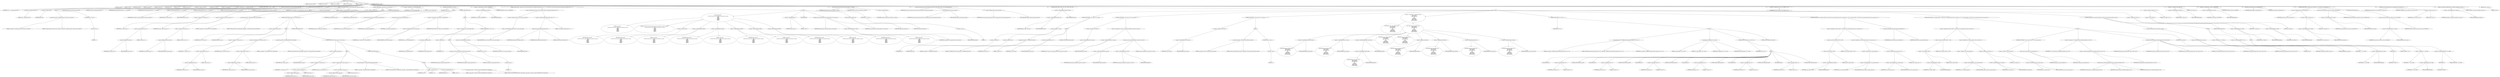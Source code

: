digraph hostapd_notif_assoc {  
"1000112" [label = "(METHOD,hostapd_notif_assoc)" ]
"1000113" [label = "(PARAM,hostapd_data *hapd)" ]
"1000114" [label = "(PARAM,const u8 *addr)" ]
"1000115" [label = "(PARAM,const u8 *req_ies)" ]
"1000116" [label = "(PARAM,size_t req_ies_len)" ]
"1000117" [label = "(PARAM,int reassoc)" ]
"1000118" [label = "(BLOCK,,)" ]
"1000119" [label = "(LOCAL,v6: size_t)" ]
"1000120" [label = "(LOCAL,v7: u32)" ]
"1000121" [label = "(LOCAL,reason: u16)" ]
"1000122" [label = "(LOCAL,sta: sta_info *)" ]
"1000123" [label = "(LOCAL,ie: const u8 *)" ]
"1000124" [label = "(LOCAL,ielen: int)" ]
"1000125" [label = "(LOCAL,res: int)" ]
"1000126" [label = "(LOCAL,new_assoc: int)" ]
"1000127" [label = "(LOCAL,elems: ieee802_11_elems)" ]
"1000128" [label = "(LOCAL,buf: u8 [ 1064 ])" ]
"1000129" [label = "(LOCAL,v16: unsigned int)" ]
"1000130" [label = "(<operator>.assignment,v16 = __readgsdword(0x14u))" ]
"1000131" [label = "(IDENTIFIER,v16,v16 = __readgsdword(0x14u))" ]
"1000132" [label = "(__readgsdword,__readgsdword(0x14u))" ]
"1000133" [label = "(LITERAL,0x14u,__readgsdword(0x14u))" ]
"1000134" [label = "(CONTROL_STRUCTURE,if ( !addr ),if ( !addr ))" ]
"1000135" [label = "(<operator>.logicalNot,!addr)" ]
"1000136" [label = "(IDENTIFIER,addr,!addr)" ]
"1000137" [label = "(BLOCK,,)" ]
"1000138" [label = "(wpa_printf,wpa_printf(2, \"hostapd_notif_assoc: Skip event with no address\"))" ]
"1000139" [label = "(LITERAL,2,wpa_printf(2, \"hostapd_notif_assoc: Skip event with no address\"))" ]
"1000140" [label = "(LITERAL,\"hostapd_notif_assoc: Skip event with no address\",wpa_printf(2, \"hostapd_notif_assoc: Skip event with no address\"))" ]
"1000141" [label = "(RETURN,return -1;,return -1;)" ]
"1000142" [label = "(<operator>.minus,-1)" ]
"1000143" [label = "(LITERAL,1,-1)" ]
"1000144" [label = "(random_add_randomness,random_add_randomness(addr, 6u))" ]
"1000145" [label = "(IDENTIFIER,addr,random_add_randomness(addr, 6u))" ]
"1000146" [label = "(LITERAL,6u,random_add_randomness(addr, 6u))" ]
"1000147" [label = "(hostapd_logger,hostapd_logger(hapd, addr, 1u, 2, \"associated\"))" ]
"1000148" [label = "(IDENTIFIER,hapd,hostapd_logger(hapd, addr, 1u, 2, \"associated\"))" ]
"1000149" [label = "(IDENTIFIER,addr,hostapd_logger(hapd, addr, 1u, 2, \"associated\"))" ]
"1000150" [label = "(LITERAL,1u,hostapd_logger(hapd, addr, 1u, 2, \"associated\"))" ]
"1000151" [label = "(LITERAL,2,hostapd_logger(hapd, addr, 1u, 2, \"associated\"))" ]
"1000152" [label = "(LITERAL,\"associated\",hostapd_logger(hapd, addr, 1u, 2, \"associated\"))" ]
"1000153" [label = "(ieee802_11_parse_elems,ieee802_11_parse_elems(req_ies, req_ies_len, &elems, 0))" ]
"1000154" [label = "(IDENTIFIER,req_ies,ieee802_11_parse_elems(req_ies, req_ies_len, &elems, 0))" ]
"1000155" [label = "(IDENTIFIER,req_ies_len,ieee802_11_parse_elems(req_ies, req_ies_len, &elems, 0))" ]
"1000156" [label = "(<operator>.addressOf,&elems)" ]
"1000157" [label = "(IDENTIFIER,elems,ieee802_11_parse_elems(req_ies, req_ies_len, &elems, 0))" ]
"1000158" [label = "(LITERAL,0,ieee802_11_parse_elems(req_ies, req_ies_len, &elems, 0))" ]
"1000159" [label = "(CONTROL_STRUCTURE,if ( elems.wps_ie ),if ( elems.wps_ie ))" ]
"1000160" [label = "(<operator>.fieldAccess,elems.wps_ie)" ]
"1000161" [label = "(IDENTIFIER,elems,if ( elems.wps_ie ))" ]
"1000162" [label = "(FIELD_IDENTIFIER,wps_ie,wps_ie)" ]
"1000163" [label = "(BLOCK,,)" ]
"1000164" [label = "(<operator>.assignment,ie = elems.wps_ie - 2)" ]
"1000165" [label = "(IDENTIFIER,ie,ie = elems.wps_ie - 2)" ]
"1000166" [label = "(<operator>.subtraction,elems.wps_ie - 2)" ]
"1000167" [label = "(<operator>.fieldAccess,elems.wps_ie)" ]
"1000168" [label = "(IDENTIFIER,elems,elems.wps_ie - 2)" ]
"1000169" [label = "(FIELD_IDENTIFIER,wps_ie,wps_ie)" ]
"1000170" [label = "(LITERAL,2,elems.wps_ie - 2)" ]
"1000171" [label = "(<operator>.assignment,ielen = elems.wps_ie_len + 2)" ]
"1000172" [label = "(IDENTIFIER,ielen,ielen = elems.wps_ie_len + 2)" ]
"1000173" [label = "(<operator>.addition,elems.wps_ie_len + 2)" ]
"1000174" [label = "(<operator>.fieldAccess,elems.wps_ie_len)" ]
"1000175" [label = "(IDENTIFIER,elems,elems.wps_ie_len + 2)" ]
"1000176" [label = "(FIELD_IDENTIFIER,wps_ie_len,wps_ie_len)" ]
"1000177" [label = "(LITERAL,2,elems.wps_ie_len + 2)" ]
"1000178" [label = "(wpa_printf,wpa_printf(2, \"STA included WPS IE in (Re)AssocReq\"))" ]
"1000179" [label = "(LITERAL,2,wpa_printf(2, \"STA included WPS IE in (Re)AssocReq\"))" ]
"1000180" [label = "(LITERAL,\"STA included WPS IE in (Re)AssocReq\",wpa_printf(2, \"STA included WPS IE in (Re)AssocReq\"))" ]
"1000181" [label = "(CONTROL_STRUCTURE,else,else)" ]
"1000182" [label = "(CONTROL_STRUCTURE,if ( elems.rsn_ie ),if ( elems.rsn_ie ))" ]
"1000183" [label = "(<operator>.fieldAccess,elems.rsn_ie)" ]
"1000184" [label = "(IDENTIFIER,elems,if ( elems.rsn_ie ))" ]
"1000185" [label = "(FIELD_IDENTIFIER,rsn_ie,rsn_ie)" ]
"1000186" [label = "(BLOCK,,)" ]
"1000187" [label = "(<operator>.assignment,ie = elems.rsn_ie - 2)" ]
"1000188" [label = "(IDENTIFIER,ie,ie = elems.rsn_ie - 2)" ]
"1000189" [label = "(<operator>.subtraction,elems.rsn_ie - 2)" ]
"1000190" [label = "(<operator>.fieldAccess,elems.rsn_ie)" ]
"1000191" [label = "(IDENTIFIER,elems,elems.rsn_ie - 2)" ]
"1000192" [label = "(FIELD_IDENTIFIER,rsn_ie,rsn_ie)" ]
"1000193" [label = "(LITERAL,2,elems.rsn_ie - 2)" ]
"1000194" [label = "(<operator>.assignment,ielen = elems.rsn_ie_len + 2)" ]
"1000195" [label = "(IDENTIFIER,ielen,ielen = elems.rsn_ie_len + 2)" ]
"1000196" [label = "(<operator>.addition,elems.rsn_ie_len + 2)" ]
"1000197" [label = "(<operator>.fieldAccess,elems.rsn_ie_len)" ]
"1000198" [label = "(IDENTIFIER,elems,elems.rsn_ie_len + 2)" ]
"1000199" [label = "(FIELD_IDENTIFIER,rsn_ie_len,rsn_ie_len)" ]
"1000200" [label = "(LITERAL,2,elems.rsn_ie_len + 2)" ]
"1000201" [label = "(wpa_printf,wpa_printf(2, \"STA included RSN IE in (Re)AssocReq\"))" ]
"1000202" [label = "(LITERAL,2,wpa_printf(2, \"STA included RSN IE in (Re)AssocReq\"))" ]
"1000203" [label = "(LITERAL,\"STA included RSN IE in (Re)AssocReq\",wpa_printf(2, \"STA included RSN IE in (Re)AssocReq\"))" ]
"1000204" [label = "(CONTROL_STRUCTURE,else,else)" ]
"1000205" [label = "(CONTROL_STRUCTURE,if ( elems.wpa_ie ),if ( elems.wpa_ie ))" ]
"1000206" [label = "(<operator>.fieldAccess,elems.wpa_ie)" ]
"1000207" [label = "(IDENTIFIER,elems,if ( elems.wpa_ie ))" ]
"1000208" [label = "(FIELD_IDENTIFIER,wpa_ie,wpa_ie)" ]
"1000209" [label = "(BLOCK,,)" ]
"1000210" [label = "(<operator>.assignment,ie = elems.wpa_ie - 2)" ]
"1000211" [label = "(IDENTIFIER,ie,ie = elems.wpa_ie - 2)" ]
"1000212" [label = "(<operator>.subtraction,elems.wpa_ie - 2)" ]
"1000213" [label = "(<operator>.fieldAccess,elems.wpa_ie)" ]
"1000214" [label = "(IDENTIFIER,elems,elems.wpa_ie - 2)" ]
"1000215" [label = "(FIELD_IDENTIFIER,wpa_ie,wpa_ie)" ]
"1000216" [label = "(LITERAL,2,elems.wpa_ie - 2)" ]
"1000217" [label = "(<operator>.assignment,ielen = elems.wpa_ie_len + 2)" ]
"1000218" [label = "(IDENTIFIER,ielen,ielen = elems.wpa_ie_len + 2)" ]
"1000219" [label = "(<operator>.addition,elems.wpa_ie_len + 2)" ]
"1000220" [label = "(<operator>.fieldAccess,elems.wpa_ie_len)" ]
"1000221" [label = "(IDENTIFIER,elems,elems.wpa_ie_len + 2)" ]
"1000222" [label = "(FIELD_IDENTIFIER,wpa_ie_len,wpa_ie_len)" ]
"1000223" [label = "(LITERAL,2,elems.wpa_ie_len + 2)" ]
"1000224" [label = "(wpa_printf,wpa_printf(2, \"STA included WPA IE in (Re)AssocReq\"))" ]
"1000225" [label = "(LITERAL,2,wpa_printf(2, \"STA included WPA IE in (Re)AssocReq\"))" ]
"1000226" [label = "(LITERAL,\"STA included WPA IE in (Re)AssocReq\",wpa_printf(2, \"STA included WPA IE in (Re)AssocReq\"))" ]
"1000227" [label = "(CONTROL_STRUCTURE,else,else)" ]
"1000228" [label = "(BLOCK,,)" ]
"1000229" [label = "(<operator>.assignment,ie = 0)" ]
"1000230" [label = "(IDENTIFIER,ie,ie = 0)" ]
"1000231" [label = "(LITERAL,0,ie = 0)" ]
"1000232" [label = "(<operator>.assignment,ielen = 0)" ]
"1000233" [label = "(IDENTIFIER,ielen,ielen = 0)" ]
"1000234" [label = "(LITERAL,0,ielen = 0)" ]
"1000235" [label = "(wpa_printf,wpa_printf(2, \"STA did not include WPS/RSN/WPA IE in (Re)AssocReq\"))" ]
"1000236" [label = "(LITERAL,2,wpa_printf(2, \"STA did not include WPS/RSN/WPA IE in (Re)AssocReq\"))" ]
"1000237" [label = "(LITERAL,\"STA did not include WPS/RSN/WPA IE in (Re)AssocReq\",wpa_printf(2, \"STA did not include WPS/RSN/WPA IE in (Re)AssocReq\"))" ]
"1000238" [label = "(<operator>.assignment,sta = ap_get_sta(hapd, addr))" ]
"1000239" [label = "(IDENTIFIER,sta,sta = ap_get_sta(hapd, addr))" ]
"1000240" [label = "(ap_get_sta,ap_get_sta(hapd, addr))" ]
"1000241" [label = "(IDENTIFIER,hapd,ap_get_sta(hapd, addr))" ]
"1000242" [label = "(IDENTIFIER,addr,ap_get_sta(hapd, addr))" ]
"1000243" [label = "(CONTROL_STRUCTURE,if ( sta ),if ( sta ))" ]
"1000244" [label = "(IDENTIFIER,sta,if ( sta ))" ]
"1000245" [label = "(BLOCK,,)" ]
"1000246" [label = "(ap_sta_no_session_timeout,ap_sta_no_session_timeout(hapd, sta))" ]
"1000247" [label = "(IDENTIFIER,hapd,ap_sta_no_session_timeout(hapd, sta))" ]
"1000248" [label = "(IDENTIFIER,sta,ap_sta_no_session_timeout(hapd, sta))" ]
"1000249" [label = "(accounting_sta_stop,accounting_sta_stop(hapd, sta))" ]
"1000250" [label = "(IDENTIFIER,hapd,accounting_sta_stop(hapd, sta))" ]
"1000251" [label = "(IDENTIFIER,sta,accounting_sta_stop(hapd, sta))" ]
"1000252" [label = "(<operator>.assignment,sta->timeout_next = STA_NULLFUNC)" ]
"1000253" [label = "(<operator>.indirectFieldAccess,sta->timeout_next)" ]
"1000254" [label = "(IDENTIFIER,sta,sta->timeout_next = STA_NULLFUNC)" ]
"1000255" [label = "(FIELD_IDENTIFIER,timeout_next,timeout_next)" ]
"1000256" [label = "(IDENTIFIER,STA_NULLFUNC,sta->timeout_next = STA_NULLFUNC)" ]
"1000257" [label = "(CONTROL_STRUCTURE,else,else)" ]
"1000258" [label = "(BLOCK,,)" ]
"1000259" [label = "(<operator>.assignment,sta = ap_sta_add(hapd, addr))" ]
"1000260" [label = "(IDENTIFIER,sta,sta = ap_sta_add(hapd, addr))" ]
"1000261" [label = "(ap_sta_add,ap_sta_add(hapd, addr))" ]
"1000262" [label = "(IDENTIFIER,hapd,ap_sta_add(hapd, addr))" ]
"1000263" [label = "(IDENTIFIER,addr,ap_sta_add(hapd, addr))" ]
"1000264" [label = "(CONTROL_STRUCTURE,if ( !sta ),if ( !sta ))" ]
"1000265" [label = "(<operator>.logicalNot,!sta)" ]
"1000266" [label = "(IDENTIFIER,sta,!sta)" ]
"1000267" [label = "(BLOCK,,)" ]
"1000268" [label = "(hostapd_drv_sta_disassoc,hostapd_drv_sta_disassoc(hapd, addr, 5))" ]
"1000269" [label = "(IDENTIFIER,hapd,hostapd_drv_sta_disassoc(hapd, addr, 5))" ]
"1000270" [label = "(IDENTIFIER,addr,hostapd_drv_sta_disassoc(hapd, addr, 5))" ]
"1000271" [label = "(LITERAL,5,hostapd_drv_sta_disassoc(hapd, addr, 5))" ]
"1000272" [label = "(RETURN,return -1;,return -1;)" ]
"1000273" [label = "(<operator>.minus,-1)" ]
"1000274" [label = "(LITERAL,1,-1)" ]
"1000275" [label = "(<operators>.assignmentAnd,sta->flags &= 0xFFFECFFF)" ]
"1000276" [label = "(<operator>.indirectFieldAccess,sta->flags)" ]
"1000277" [label = "(IDENTIFIER,sta,sta->flags &= 0xFFFECFFF)" ]
"1000278" [label = "(FIELD_IDENTIFIER,flags,flags)" ]
"1000279" [label = "(LITERAL,0xFFFECFFF,sta->flags &= 0xFFFECFFF)" ]
"1000280" [label = "(CONTROL_STRUCTURE,if ( !hapd->iface->drv_max_acl_mac_addrs && hostapd_check_acl(hapd, addr, 0) != 1 ),if ( !hapd->iface->drv_max_acl_mac_addrs && hostapd_check_acl(hapd, addr, 0) != 1 ))" ]
"1000281" [label = "(<operator>.logicalAnd,!hapd->iface->drv_max_acl_mac_addrs && hostapd_check_acl(hapd, addr, 0) != 1)" ]
"1000282" [label = "(<operator>.logicalNot,!hapd->iface->drv_max_acl_mac_addrs)" ]
"1000283" [label = "(<operator>.indirectFieldAccess,hapd->iface->drv_max_acl_mac_addrs)" ]
"1000284" [label = "(<operator>.indirectFieldAccess,hapd->iface)" ]
"1000285" [label = "(IDENTIFIER,hapd,!hapd->iface->drv_max_acl_mac_addrs)" ]
"1000286" [label = "(FIELD_IDENTIFIER,iface,iface)" ]
"1000287" [label = "(FIELD_IDENTIFIER,drv_max_acl_mac_addrs,drv_max_acl_mac_addrs)" ]
"1000288" [label = "(<operator>.notEquals,hostapd_check_acl(hapd, addr, 0) != 1)" ]
"1000289" [label = "(hostapd_check_acl,hostapd_check_acl(hapd, addr, 0))" ]
"1000290" [label = "(IDENTIFIER,hapd,hostapd_check_acl(hapd, addr, 0))" ]
"1000291" [label = "(IDENTIFIER,addr,hostapd_check_acl(hapd, addr, 0))" ]
"1000292" [label = "(LITERAL,0,hostapd_check_acl(hapd, addr, 0))" ]
"1000293" [label = "(LITERAL,1,hostapd_check_acl(hapd, addr, 0) != 1)" ]
"1000294" [label = "(BLOCK,,)" ]
"1000295" [label = "(wpa_printf,wpa_printf(\n      3,\n      \"STA %02x:%02x:%02x:%02x:%02x:%02x not allowed to connect\",\n      *addr,\n      addr[1],\n      addr[2],\n      addr[3],\n      addr[4],\n      addr[5]))" ]
"1000296" [label = "(LITERAL,3,wpa_printf(\n      3,\n      \"STA %02x:%02x:%02x:%02x:%02x:%02x not allowed to connect\",\n      *addr,\n      addr[1],\n      addr[2],\n      addr[3],\n      addr[4],\n      addr[5]))" ]
"1000297" [label = "(LITERAL,\"STA %02x:%02x:%02x:%02x:%02x:%02x not allowed to connect\",wpa_printf(\n      3,\n      \"STA %02x:%02x:%02x:%02x:%02x:%02x not allowed to connect\",\n      *addr,\n      addr[1],\n      addr[2],\n      addr[3],\n      addr[4],\n      addr[5]))" ]
"1000298" [label = "(<operator>.indirection,*addr)" ]
"1000299" [label = "(IDENTIFIER,addr,wpa_printf(\n      3,\n      \"STA %02x:%02x:%02x:%02x:%02x:%02x not allowed to connect\",\n      *addr,\n      addr[1],\n      addr[2],\n      addr[3],\n      addr[4],\n      addr[5]))" ]
"1000300" [label = "(<operator>.indirectIndexAccess,addr[1])" ]
"1000301" [label = "(IDENTIFIER,addr,wpa_printf(\n      3,\n      \"STA %02x:%02x:%02x:%02x:%02x:%02x not allowed to connect\",\n      *addr,\n      addr[1],\n      addr[2],\n      addr[3],\n      addr[4],\n      addr[5]))" ]
"1000302" [label = "(LITERAL,1,wpa_printf(\n      3,\n      \"STA %02x:%02x:%02x:%02x:%02x:%02x not allowed to connect\",\n      *addr,\n      addr[1],\n      addr[2],\n      addr[3],\n      addr[4],\n      addr[5]))" ]
"1000303" [label = "(<operator>.indirectIndexAccess,addr[2])" ]
"1000304" [label = "(IDENTIFIER,addr,wpa_printf(\n      3,\n      \"STA %02x:%02x:%02x:%02x:%02x:%02x not allowed to connect\",\n      *addr,\n      addr[1],\n      addr[2],\n      addr[3],\n      addr[4],\n      addr[5]))" ]
"1000305" [label = "(LITERAL,2,wpa_printf(\n      3,\n      \"STA %02x:%02x:%02x:%02x:%02x:%02x not allowed to connect\",\n      *addr,\n      addr[1],\n      addr[2],\n      addr[3],\n      addr[4],\n      addr[5]))" ]
"1000306" [label = "(<operator>.indirectIndexAccess,addr[3])" ]
"1000307" [label = "(IDENTIFIER,addr,wpa_printf(\n      3,\n      \"STA %02x:%02x:%02x:%02x:%02x:%02x not allowed to connect\",\n      *addr,\n      addr[1],\n      addr[2],\n      addr[3],\n      addr[4],\n      addr[5]))" ]
"1000308" [label = "(LITERAL,3,wpa_printf(\n      3,\n      \"STA %02x:%02x:%02x:%02x:%02x:%02x not allowed to connect\",\n      *addr,\n      addr[1],\n      addr[2],\n      addr[3],\n      addr[4],\n      addr[5]))" ]
"1000309" [label = "(<operator>.indirectIndexAccess,addr[4])" ]
"1000310" [label = "(IDENTIFIER,addr,wpa_printf(\n      3,\n      \"STA %02x:%02x:%02x:%02x:%02x:%02x not allowed to connect\",\n      *addr,\n      addr[1],\n      addr[2],\n      addr[3],\n      addr[4],\n      addr[5]))" ]
"1000311" [label = "(LITERAL,4,wpa_printf(\n      3,\n      \"STA %02x:%02x:%02x:%02x:%02x:%02x not allowed to connect\",\n      *addr,\n      addr[1],\n      addr[2],\n      addr[3],\n      addr[4],\n      addr[5]))" ]
"1000312" [label = "(<operator>.indirectIndexAccess,addr[5])" ]
"1000313" [label = "(IDENTIFIER,addr,wpa_printf(\n      3,\n      \"STA %02x:%02x:%02x:%02x:%02x:%02x not allowed to connect\",\n      *addr,\n      addr[1],\n      addr[2],\n      addr[3],\n      addr[4],\n      addr[5]))" ]
"1000314" [label = "(LITERAL,5,wpa_printf(\n      3,\n      \"STA %02x:%02x:%02x:%02x:%02x:%02x not allowed to connect\",\n      *addr,\n      addr[1],\n      addr[2],\n      addr[3],\n      addr[4],\n      addr[5]))" ]
"1000315" [label = "(<operator>.assignment,reason = 1)" ]
"1000316" [label = "(IDENTIFIER,reason,reason = 1)" ]
"1000317" [label = "(LITERAL,1,reason = 1)" ]
"1000318" [label = "(JUMP_TARGET,fail)" ]
"1000319" [label = "(hostapd_drv_sta_disassoc,hostapd_drv_sta_disassoc(hapd, sta->addr, reason))" ]
"1000320" [label = "(IDENTIFIER,hapd,hostapd_drv_sta_disassoc(hapd, sta->addr, reason))" ]
"1000321" [label = "(<operator>.indirectFieldAccess,sta->addr)" ]
"1000322" [label = "(IDENTIFIER,sta,hostapd_drv_sta_disassoc(hapd, sta->addr, reason))" ]
"1000323" [label = "(FIELD_IDENTIFIER,addr,addr)" ]
"1000324" [label = "(IDENTIFIER,reason,hostapd_drv_sta_disassoc(hapd, sta->addr, reason))" ]
"1000325" [label = "(ap_free_sta,ap_free_sta(hapd, sta))" ]
"1000326" [label = "(IDENTIFIER,hapd,ap_free_sta(hapd, sta))" ]
"1000327" [label = "(IDENTIFIER,sta,ap_free_sta(hapd, sta))" ]
"1000328" [label = "(RETURN,return -1;,return -1;)" ]
"1000329" [label = "(<operator>.minus,-1)" ]
"1000330" [label = "(LITERAL,1,-1)" ]
"1000331" [label = "(mbo_ap_check_sta_assoc,mbo_ap_check_sta_assoc(hapd, sta, &elems))" ]
"1000332" [label = "(IDENTIFIER,hapd,mbo_ap_check_sta_assoc(hapd, sta, &elems))" ]
"1000333" [label = "(IDENTIFIER,sta,mbo_ap_check_sta_assoc(hapd, sta, &elems))" ]
"1000334" [label = "(<operator>.addressOf,&elems)" ]
"1000335" [label = "(IDENTIFIER,elems,mbo_ap_check_sta_assoc(hapd, sta, &elems))" ]
"1000336" [label = "(ap_copy_sta_supp_op_classes,ap_copy_sta_supp_op_classes(sta, elems.supp_op_classes, elems.supp_op_classes_len))" ]
"1000337" [label = "(IDENTIFIER,sta,ap_copy_sta_supp_op_classes(sta, elems.supp_op_classes, elems.supp_op_classes_len))" ]
"1000338" [label = "(<operator>.fieldAccess,elems.supp_op_classes)" ]
"1000339" [label = "(IDENTIFIER,elems,ap_copy_sta_supp_op_classes(sta, elems.supp_op_classes, elems.supp_op_classes_len))" ]
"1000340" [label = "(FIELD_IDENTIFIER,supp_op_classes,supp_op_classes)" ]
"1000341" [label = "(<operator>.fieldAccess,elems.supp_op_classes_len)" ]
"1000342" [label = "(IDENTIFIER,elems,ap_copy_sta_supp_op_classes(sta, elems.supp_op_classes, elems.supp_op_classes_len))" ]
"1000343" [label = "(FIELD_IDENTIFIER,supp_op_classes_len,supp_op_classes_len)" ]
"1000344" [label = "(CONTROL_STRUCTURE,if ( hapd->conf->wpa ),if ( hapd->conf->wpa ))" ]
"1000345" [label = "(<operator>.indirectFieldAccess,hapd->conf->wpa)" ]
"1000346" [label = "(<operator>.indirectFieldAccess,hapd->conf)" ]
"1000347" [label = "(IDENTIFIER,hapd,if ( hapd->conf->wpa ))" ]
"1000348" [label = "(FIELD_IDENTIFIER,conf,conf)" ]
"1000349" [label = "(FIELD_IDENTIFIER,wpa,wpa)" ]
"1000350" [label = "(BLOCK,,)" ]
"1000351" [label = "(CONTROL_STRUCTURE,if ( !ie || !ielen ),if ( !ie || !ielen ))" ]
"1000352" [label = "(<operator>.logicalOr,!ie || !ielen)" ]
"1000353" [label = "(<operator>.logicalNot,!ie)" ]
"1000354" [label = "(IDENTIFIER,ie,!ie)" ]
"1000355" [label = "(<operator>.logicalNot,!ielen)" ]
"1000356" [label = "(IDENTIFIER,ielen,!ielen)" ]
"1000357" [label = "(BLOCK,,)" ]
"1000358" [label = "(wpa_printf,wpa_printf(2, \"No WPA/RSN IE from STA\"))" ]
"1000359" [label = "(LITERAL,2,wpa_printf(2, \"No WPA/RSN IE from STA\"))" ]
"1000360" [label = "(LITERAL,\"No WPA/RSN IE from STA\",wpa_printf(2, \"No WPA/RSN IE from STA\"))" ]
"1000361" [label = "(<operator>.assignment,reason = 13)" ]
"1000362" [label = "(IDENTIFIER,reason,reason = 13)" ]
"1000363" [label = "(LITERAL,13,reason = 13)" ]
"1000364" [label = "(CONTROL_STRUCTURE,goto fail;,goto fail;)" ]
"1000365" [label = "(CONTROL_STRUCTURE,if ( !sta->wpa_sm ),if ( !sta->wpa_sm ))" ]
"1000366" [label = "(<operator>.logicalNot,!sta->wpa_sm)" ]
"1000367" [label = "(<operator>.indirectFieldAccess,sta->wpa_sm)" ]
"1000368" [label = "(IDENTIFIER,sta,!sta->wpa_sm)" ]
"1000369" [label = "(FIELD_IDENTIFIER,wpa_sm,wpa_sm)" ]
"1000370" [label = "(<operator>.assignment,sta->wpa_sm = wpa_auth_sta_init(hapd->wpa_auth, sta->addr, 0))" ]
"1000371" [label = "(<operator>.indirectFieldAccess,sta->wpa_sm)" ]
"1000372" [label = "(IDENTIFIER,sta,sta->wpa_sm = wpa_auth_sta_init(hapd->wpa_auth, sta->addr, 0))" ]
"1000373" [label = "(FIELD_IDENTIFIER,wpa_sm,wpa_sm)" ]
"1000374" [label = "(wpa_auth_sta_init,wpa_auth_sta_init(hapd->wpa_auth, sta->addr, 0))" ]
"1000375" [label = "(<operator>.indirectFieldAccess,hapd->wpa_auth)" ]
"1000376" [label = "(IDENTIFIER,hapd,wpa_auth_sta_init(hapd->wpa_auth, sta->addr, 0))" ]
"1000377" [label = "(FIELD_IDENTIFIER,wpa_auth,wpa_auth)" ]
"1000378" [label = "(<operator>.indirectFieldAccess,sta->addr)" ]
"1000379" [label = "(IDENTIFIER,sta,wpa_auth_sta_init(hapd->wpa_auth, sta->addr, 0))" ]
"1000380" [label = "(FIELD_IDENTIFIER,addr,addr)" ]
"1000381" [label = "(LITERAL,0,wpa_auth_sta_init(hapd->wpa_auth, sta->addr, 0))" ]
"1000382" [label = "(CONTROL_STRUCTURE,if ( !sta->wpa_sm ),if ( !sta->wpa_sm ))" ]
"1000383" [label = "(<operator>.logicalNot,!sta->wpa_sm)" ]
"1000384" [label = "(<operator>.indirectFieldAccess,sta->wpa_sm)" ]
"1000385" [label = "(IDENTIFIER,sta,!sta->wpa_sm)" ]
"1000386" [label = "(FIELD_IDENTIFIER,wpa_sm,wpa_sm)" ]
"1000387" [label = "(BLOCK,,)" ]
"1000388" [label = "(wpa_printf,wpa_printf(5, \"Failed to initialize WPA state machine\"))" ]
"1000389" [label = "(LITERAL,5,wpa_printf(5, \"Failed to initialize WPA state machine\"))" ]
"1000390" [label = "(LITERAL,\"Failed to initialize WPA state machine\",wpa_printf(5, \"Failed to initialize WPA state machine\"))" ]
"1000391" [label = "(RETURN,return -1;,return -1;)" ]
"1000392" [label = "(<operator>.minus,-1)" ]
"1000393" [label = "(LITERAL,1,-1)" ]
"1000394" [label = "(<operator>.assignment,res = wpa_validate_wpa_ie(\n            hapd->wpa_auth,\n            sta->wpa_sm,\n            hapd->iface->freq,\n            ie,\n            ielen,\n            elems.mdie,\n            elems.mdie_len,\n            elems.owe_dh,\n            elems.owe_dh_len))" ]
"1000395" [label = "(IDENTIFIER,res,res = wpa_validate_wpa_ie(\n            hapd->wpa_auth,\n            sta->wpa_sm,\n            hapd->iface->freq,\n            ie,\n            ielen,\n            elems.mdie,\n            elems.mdie_len,\n            elems.owe_dh,\n            elems.owe_dh_len))" ]
"1000396" [label = "(wpa_validate_wpa_ie,wpa_validate_wpa_ie(\n            hapd->wpa_auth,\n            sta->wpa_sm,\n            hapd->iface->freq,\n            ie,\n            ielen,\n            elems.mdie,\n            elems.mdie_len,\n            elems.owe_dh,\n            elems.owe_dh_len))" ]
"1000397" [label = "(<operator>.indirectFieldAccess,hapd->wpa_auth)" ]
"1000398" [label = "(IDENTIFIER,hapd,wpa_validate_wpa_ie(\n            hapd->wpa_auth,\n            sta->wpa_sm,\n            hapd->iface->freq,\n            ie,\n            ielen,\n            elems.mdie,\n            elems.mdie_len,\n            elems.owe_dh,\n            elems.owe_dh_len))" ]
"1000399" [label = "(FIELD_IDENTIFIER,wpa_auth,wpa_auth)" ]
"1000400" [label = "(<operator>.indirectFieldAccess,sta->wpa_sm)" ]
"1000401" [label = "(IDENTIFIER,sta,wpa_validate_wpa_ie(\n            hapd->wpa_auth,\n            sta->wpa_sm,\n            hapd->iface->freq,\n            ie,\n            ielen,\n            elems.mdie,\n            elems.mdie_len,\n            elems.owe_dh,\n            elems.owe_dh_len))" ]
"1000402" [label = "(FIELD_IDENTIFIER,wpa_sm,wpa_sm)" ]
"1000403" [label = "(<operator>.indirectFieldAccess,hapd->iface->freq)" ]
"1000404" [label = "(<operator>.indirectFieldAccess,hapd->iface)" ]
"1000405" [label = "(IDENTIFIER,hapd,wpa_validate_wpa_ie(\n            hapd->wpa_auth,\n            sta->wpa_sm,\n            hapd->iface->freq,\n            ie,\n            ielen,\n            elems.mdie,\n            elems.mdie_len,\n            elems.owe_dh,\n            elems.owe_dh_len))" ]
"1000406" [label = "(FIELD_IDENTIFIER,iface,iface)" ]
"1000407" [label = "(FIELD_IDENTIFIER,freq,freq)" ]
"1000408" [label = "(IDENTIFIER,ie,wpa_validate_wpa_ie(\n            hapd->wpa_auth,\n            sta->wpa_sm,\n            hapd->iface->freq,\n            ie,\n            ielen,\n            elems.mdie,\n            elems.mdie_len,\n            elems.owe_dh,\n            elems.owe_dh_len))" ]
"1000409" [label = "(IDENTIFIER,ielen,wpa_validate_wpa_ie(\n            hapd->wpa_auth,\n            sta->wpa_sm,\n            hapd->iface->freq,\n            ie,\n            ielen,\n            elems.mdie,\n            elems.mdie_len,\n            elems.owe_dh,\n            elems.owe_dh_len))" ]
"1000410" [label = "(<operator>.fieldAccess,elems.mdie)" ]
"1000411" [label = "(IDENTIFIER,elems,wpa_validate_wpa_ie(\n            hapd->wpa_auth,\n            sta->wpa_sm,\n            hapd->iface->freq,\n            ie,\n            ielen,\n            elems.mdie,\n            elems.mdie_len,\n            elems.owe_dh,\n            elems.owe_dh_len))" ]
"1000412" [label = "(FIELD_IDENTIFIER,mdie,mdie)" ]
"1000413" [label = "(<operator>.fieldAccess,elems.mdie_len)" ]
"1000414" [label = "(IDENTIFIER,elems,wpa_validate_wpa_ie(\n            hapd->wpa_auth,\n            sta->wpa_sm,\n            hapd->iface->freq,\n            ie,\n            ielen,\n            elems.mdie,\n            elems.mdie_len,\n            elems.owe_dh,\n            elems.owe_dh_len))" ]
"1000415" [label = "(FIELD_IDENTIFIER,mdie_len,mdie_len)" ]
"1000416" [label = "(<operator>.fieldAccess,elems.owe_dh)" ]
"1000417" [label = "(IDENTIFIER,elems,wpa_validate_wpa_ie(\n            hapd->wpa_auth,\n            sta->wpa_sm,\n            hapd->iface->freq,\n            ie,\n            ielen,\n            elems.mdie,\n            elems.mdie_len,\n            elems.owe_dh,\n            elems.owe_dh_len))" ]
"1000418" [label = "(FIELD_IDENTIFIER,owe_dh,owe_dh)" ]
"1000419" [label = "(<operator>.fieldAccess,elems.owe_dh_len)" ]
"1000420" [label = "(IDENTIFIER,elems,wpa_validate_wpa_ie(\n            hapd->wpa_auth,\n            sta->wpa_sm,\n            hapd->iface->freq,\n            ie,\n            ielen,\n            elems.mdie,\n            elems.mdie_len,\n            elems.owe_dh,\n            elems.owe_dh_len))" ]
"1000421" [label = "(FIELD_IDENTIFIER,owe_dh_len,owe_dh_len)" ]
"1000422" [label = "(CONTROL_STRUCTURE,if ( res ),if ( res ))" ]
"1000423" [label = "(IDENTIFIER,res,if ( res ))" ]
"1000424" [label = "(BLOCK,,)" ]
"1000425" [label = "(wpa_printf,wpa_printf(2, \"WPA/RSN information element rejected? (res %u)\", res))" ]
"1000426" [label = "(LITERAL,2,wpa_printf(2, \"WPA/RSN information element rejected? (res %u)\", res))" ]
"1000427" [label = "(LITERAL,\"WPA/RSN information element rejected? (res %u)\",wpa_printf(2, \"WPA/RSN information element rejected? (res %u)\", res))" ]
"1000428" [label = "(IDENTIFIER,res,wpa_printf(2, \"WPA/RSN information element rejected? (res %u)\", res))" ]
"1000429" [label = "(wpa_hexdump,wpa_hexdump(2, \"IE\", ie, ielen))" ]
"1000430" [label = "(LITERAL,2,wpa_hexdump(2, \"IE\", ie, ielen))" ]
"1000431" [label = "(LITERAL,\"IE\",wpa_hexdump(2, \"IE\", ie, ielen))" ]
"1000432" [label = "(IDENTIFIER,ie,wpa_hexdump(2, \"IE\", ie, ielen))" ]
"1000433" [label = "(IDENTIFIER,ielen,wpa_hexdump(2, \"IE\", ie, ielen))" ]
"1000434" [label = "(CONTROL_STRUCTURE,switch ( res ),switch ( res ))" ]
"1000435" [label = "(IDENTIFIER,res,switch ( res ))" ]
"1000436" [label = "(BLOCK,,)" ]
"1000437" [label = "(JUMP_TARGET,case 2)" ]
"1000438" [label = "(<operator>.assignment,reason = 18)" ]
"1000439" [label = "(IDENTIFIER,reason,reason = 18)" ]
"1000440" [label = "(LITERAL,18,reason = 18)" ]
"1000441" [label = "(CONTROL_STRUCTURE,break;,break;)" ]
"1000442" [label = "(JUMP_TARGET,case 3)" ]
"1000443" [label = "(<operator>.assignment,reason = 19)" ]
"1000444" [label = "(IDENTIFIER,reason,reason = 19)" ]
"1000445" [label = "(LITERAL,19,reason = 19)" ]
"1000446" [label = "(CONTROL_STRUCTURE,break;,break;)" ]
"1000447" [label = "(JUMP_TARGET,case 4)" ]
"1000448" [label = "(<operator>.assignment,reason = 20)" ]
"1000449" [label = "(IDENTIFIER,reason,reason = 20)" ]
"1000450" [label = "(LITERAL,20,reason = 20)" ]
"1000451" [label = "(CONTROL_STRUCTURE,break;,break;)" ]
"1000452" [label = "(JUMP_TARGET,case 7)" ]
"1000453" [label = "(<operator>.assignment,reason = 13)" ]
"1000454" [label = "(IDENTIFIER,reason,reason = 13)" ]
"1000455" [label = "(LITERAL,13,reason = 13)" ]
"1000456" [label = "(CONTROL_STRUCTURE,break;,break;)" ]
"1000457" [label = "(JUMP_TARGET,case 8)" ]
"1000458" [label = "(<operator>.assignment,reason = 24)" ]
"1000459" [label = "(IDENTIFIER,reason,reason = 24)" ]
"1000460" [label = "(LITERAL,24,reason = 24)" ]
"1000461" [label = "(CONTROL_STRUCTURE,break;,break;)" ]
"1000462" [label = "(JUMP_TARGET,default)" ]
"1000463" [label = "(<operator>.assignment,reason = 13)" ]
"1000464" [label = "(IDENTIFIER,reason,reason = 13)" ]
"1000465" [label = "(LITERAL,13,reason = 13)" ]
"1000466" [label = "(CONTROL_STRUCTURE,break;,break;)" ]
"1000467" [label = "(CONTROL_STRUCTURE,goto fail;,goto fail;)" ]
"1000468" [label = "(CONTROL_STRUCTURE,if ( (sta->flags & 0x402) == 1026 && !sta->sa_query_timed_out && sta->sa_query_count > 0 ),if ( (sta->flags & 0x402) == 1026 && !sta->sa_query_timed_out && sta->sa_query_count > 0 ))" ]
"1000469" [label = "(<operator>.logicalAnd,(sta->flags & 0x402) == 1026 && !sta->sa_query_timed_out && sta->sa_query_count > 0)" ]
"1000470" [label = "(<operator>.equals,(sta->flags & 0x402) == 1026)" ]
"1000471" [label = "(<operator>.and,sta->flags & 0x402)" ]
"1000472" [label = "(<operator>.indirectFieldAccess,sta->flags)" ]
"1000473" [label = "(IDENTIFIER,sta,sta->flags & 0x402)" ]
"1000474" [label = "(FIELD_IDENTIFIER,flags,flags)" ]
"1000475" [label = "(LITERAL,0x402,sta->flags & 0x402)" ]
"1000476" [label = "(LITERAL,1026,(sta->flags & 0x402) == 1026)" ]
"1000477" [label = "(<operator>.logicalAnd,!sta->sa_query_timed_out && sta->sa_query_count > 0)" ]
"1000478" [label = "(<operator>.logicalNot,!sta->sa_query_timed_out)" ]
"1000479" [label = "(<operator>.indirectFieldAccess,sta->sa_query_timed_out)" ]
"1000480" [label = "(IDENTIFIER,sta,!sta->sa_query_timed_out)" ]
"1000481" [label = "(FIELD_IDENTIFIER,sa_query_timed_out,sa_query_timed_out)" ]
"1000482" [label = "(<operator>.greaterThan,sta->sa_query_count > 0)" ]
"1000483" [label = "(<operator>.indirectFieldAccess,sta->sa_query_count)" ]
"1000484" [label = "(IDENTIFIER,sta,sta->sa_query_count > 0)" ]
"1000485" [label = "(FIELD_IDENTIFIER,sa_query_count,sa_query_count)" ]
"1000486" [label = "(LITERAL,0,sta->sa_query_count > 0)" ]
"1000487" [label = "(ap_check_sa_query_timeout,ap_check_sa_query_timeout(hapd, sta))" ]
"1000488" [label = "(IDENTIFIER,hapd,ap_check_sa_query_timeout(hapd, sta))" ]
"1000489" [label = "(IDENTIFIER,sta,ap_check_sa_query_timeout(hapd, sta))" ]
"1000490" [label = "(CONTROL_STRUCTURE,if ( (sta->flags & 0x402) == 1026 && !sta->sa_query_timed_out && sta->auth_alg != 2 ),if ( (sta->flags & 0x402) == 1026 && !sta->sa_query_timed_out && sta->auth_alg != 2 ))" ]
"1000491" [label = "(<operator>.logicalAnd,(sta->flags & 0x402) == 1026 && !sta->sa_query_timed_out && sta->auth_alg != 2)" ]
"1000492" [label = "(<operator>.equals,(sta->flags & 0x402) == 1026)" ]
"1000493" [label = "(<operator>.and,sta->flags & 0x402)" ]
"1000494" [label = "(<operator>.indirectFieldAccess,sta->flags)" ]
"1000495" [label = "(IDENTIFIER,sta,sta->flags & 0x402)" ]
"1000496" [label = "(FIELD_IDENTIFIER,flags,flags)" ]
"1000497" [label = "(LITERAL,0x402,sta->flags & 0x402)" ]
"1000498" [label = "(LITERAL,1026,(sta->flags & 0x402) == 1026)" ]
"1000499" [label = "(<operator>.logicalAnd,!sta->sa_query_timed_out && sta->auth_alg != 2)" ]
"1000500" [label = "(<operator>.logicalNot,!sta->sa_query_timed_out)" ]
"1000501" [label = "(<operator>.indirectFieldAccess,sta->sa_query_timed_out)" ]
"1000502" [label = "(IDENTIFIER,sta,!sta->sa_query_timed_out)" ]
"1000503" [label = "(FIELD_IDENTIFIER,sa_query_timed_out,sa_query_timed_out)" ]
"1000504" [label = "(<operator>.notEquals,sta->auth_alg != 2)" ]
"1000505" [label = "(<operator>.indirectFieldAccess,sta->auth_alg)" ]
"1000506" [label = "(IDENTIFIER,sta,sta->auth_alg != 2)" ]
"1000507" [label = "(FIELD_IDENTIFIER,auth_alg,auth_alg)" ]
"1000508" [label = "(LITERAL,2,sta->auth_alg != 2)" ]
"1000509" [label = "(BLOCK,,)" ]
"1000510" [label = "(CONTROL_STRUCTURE,if ( !sta->sa_query_count ),if ( !sta->sa_query_count ))" ]
"1000511" [label = "(<operator>.logicalNot,!sta->sa_query_count)" ]
"1000512" [label = "(<operator>.indirectFieldAccess,sta->sa_query_count)" ]
"1000513" [label = "(IDENTIFIER,sta,!sta->sa_query_count)" ]
"1000514" [label = "(FIELD_IDENTIFIER,sa_query_count,sa_query_count)" ]
"1000515" [label = "(ap_sta_start_sa_query,ap_sta_start_sa_query(hapd, sta))" ]
"1000516" [label = "(IDENTIFIER,hapd,ap_sta_start_sa_query(hapd, sta))" ]
"1000517" [label = "(IDENTIFIER,sta,ap_sta_start_sa_query(hapd, sta))" ]
"1000518" [label = "(<operator>.assignment,v6 = hostapd_eid_assoc_comeback_time(hapd, sta, buf) - buf)" ]
"1000519" [label = "(IDENTIFIER,v6,v6 = hostapd_eid_assoc_comeback_time(hapd, sta, buf) - buf)" ]
"1000520" [label = "(<operator>.subtraction,hostapd_eid_assoc_comeback_time(hapd, sta, buf) - buf)" ]
"1000521" [label = "(hostapd_eid_assoc_comeback_time,hostapd_eid_assoc_comeback_time(hapd, sta, buf))" ]
"1000522" [label = "(IDENTIFIER,hapd,hostapd_eid_assoc_comeback_time(hapd, sta, buf))" ]
"1000523" [label = "(IDENTIFIER,sta,hostapd_eid_assoc_comeback_time(hapd, sta, buf))" ]
"1000524" [label = "(IDENTIFIER,buf,hostapd_eid_assoc_comeback_time(hapd, sta, buf))" ]
"1000525" [label = "(IDENTIFIER,buf,hostapd_eid_assoc_comeback_time(hapd, sta, buf) - buf)" ]
"1000526" [label = "(hostapd_sta_assoc,hostapd_sta_assoc(hapd, addr, reassoc, 0x1Eu, buf, v6))" ]
"1000527" [label = "(IDENTIFIER,hapd,hostapd_sta_assoc(hapd, addr, reassoc, 0x1Eu, buf, v6))" ]
"1000528" [label = "(IDENTIFIER,addr,hostapd_sta_assoc(hapd, addr, reassoc, 0x1Eu, buf, v6))" ]
"1000529" [label = "(IDENTIFIER,reassoc,hostapd_sta_assoc(hapd, addr, reassoc, 0x1Eu, buf, v6))" ]
"1000530" [label = "(LITERAL,0x1Eu,hostapd_sta_assoc(hapd, addr, reassoc, 0x1Eu, buf, v6))" ]
"1000531" [label = "(IDENTIFIER,buf,hostapd_sta_assoc(hapd, addr, reassoc, 0x1Eu, buf, v6))" ]
"1000532" [label = "(IDENTIFIER,v6,hostapd_sta_assoc(hapd, addr, reassoc, 0x1Eu, buf, v6))" ]
"1000533" [label = "(RETURN,return 0;,return 0;)" ]
"1000534" [label = "(LITERAL,0,return 0;)" ]
"1000535" [label = "(CONTROL_STRUCTURE,if ( wpa_auth_uses_mfp(sta->wpa_sm) ),if ( wpa_auth_uses_mfp(sta->wpa_sm) ))" ]
"1000536" [label = "(wpa_auth_uses_mfp,wpa_auth_uses_mfp(sta->wpa_sm))" ]
"1000537" [label = "(<operator>.indirectFieldAccess,sta->wpa_sm)" ]
"1000538" [label = "(IDENTIFIER,sta,wpa_auth_uses_mfp(sta->wpa_sm))" ]
"1000539" [label = "(FIELD_IDENTIFIER,wpa_sm,wpa_sm)" ]
"1000540" [label = "(BLOCK,,)" ]
"1000541" [label = "(<operator>.assignment,v7 = sta->flags)" ]
"1000542" [label = "(IDENTIFIER,v7,v7 = sta->flags)" ]
"1000543" [label = "(<operator>.indirectFieldAccess,sta->flags)" ]
"1000544" [label = "(IDENTIFIER,sta,v7 = sta->flags)" ]
"1000545" [label = "(FIELD_IDENTIFIER,flags,flags)" ]
"1000546" [label = "(<operators>.assignmentOr,BYTE1(v7) |= 4u)" ]
"1000547" [label = "(BYTE1,BYTE1(v7))" ]
"1000548" [label = "(IDENTIFIER,v7,BYTE1(v7))" ]
"1000549" [label = "(LITERAL,4u,BYTE1(v7) |= 4u)" ]
"1000550" [label = "(CONTROL_STRUCTURE,else,else)" ]
"1000551" [label = "(BLOCK,,)" ]
"1000552" [label = "(<operator>.assignment,v7 = sta->flags)" ]
"1000553" [label = "(IDENTIFIER,v7,v7 = sta->flags)" ]
"1000554" [label = "(<operator>.indirectFieldAccess,sta->flags)" ]
"1000555" [label = "(IDENTIFIER,sta,v7 = sta->flags)" ]
"1000556" [label = "(FIELD_IDENTIFIER,flags,flags)" ]
"1000557" [label = "(<operators>.assignmentAnd,BYTE1(v7) &= 0xFBu)" ]
"1000558" [label = "(BYTE1,BYTE1(v7))" ]
"1000559" [label = "(IDENTIFIER,v7,BYTE1(v7))" ]
"1000560" [label = "(LITERAL,0xFBu,BYTE1(v7) &= 0xFBu)" ]
"1000561" [label = "(<operator>.assignment,sta->flags = v7)" ]
"1000562" [label = "(<operator>.indirectFieldAccess,sta->flags)" ]
"1000563" [label = "(IDENTIFIER,sta,sta->flags = v7)" ]
"1000564" [label = "(FIELD_IDENTIFIER,flags,flags)" ]
"1000565" [label = "(IDENTIFIER,v7,sta->flags = v7)" ]
"1000566" [label = "(<operator>.assignment,new_assoc = (sta->flags & 2) == 0)" ]
"1000567" [label = "(IDENTIFIER,new_assoc,new_assoc = (sta->flags & 2) == 0)" ]
"1000568" [label = "(<operator>.equals,(sta->flags & 2) == 0)" ]
"1000569" [label = "(<operator>.and,sta->flags & 2)" ]
"1000570" [label = "(<operator>.indirectFieldAccess,sta->flags)" ]
"1000571" [label = "(IDENTIFIER,sta,sta->flags & 2)" ]
"1000572" [label = "(FIELD_IDENTIFIER,flags,flags)" ]
"1000573" [label = "(LITERAL,2,sta->flags & 2)" ]
"1000574" [label = "(LITERAL,0,(sta->flags & 2) == 0)" ]
"1000575" [label = "(<operators>.assignmentOr,sta->flags |= 3u)" ]
"1000576" [label = "(<operator>.indirectFieldAccess,sta->flags)" ]
"1000577" [label = "(IDENTIFIER,sta,sta->flags |= 3u)" ]
"1000578" [label = "(FIELD_IDENTIFIER,flags,flags)" ]
"1000579" [label = "(LITERAL,3u,sta->flags |= 3u)" ]
"1000580" [label = "(<operators>.assignmentAnd,sta->flags &= 0xFFF7FFFF)" ]
"1000581" [label = "(<operator>.indirectFieldAccess,sta->flags)" ]
"1000582" [label = "(IDENTIFIER,sta,sta->flags &= 0xFFF7FFFF)" ]
"1000583" [label = "(FIELD_IDENTIFIER,flags,flags)" ]
"1000584" [label = "(LITERAL,0xFFF7FFFF,sta->flags &= 0xFFF7FFFF)" ]
"1000585" [label = "(hostapd_set_sta_flags,hostapd_set_sta_flags(hapd, sta))" ]
"1000586" [label = "(IDENTIFIER,hapd,hostapd_set_sta_flags(hapd, sta))" ]
"1000587" [label = "(IDENTIFIER,sta,hostapd_set_sta_flags(hapd, sta))" ]
"1000588" [label = "(CONTROL_STRUCTURE,if ( reassoc && sta->auth_alg == 2 ),if ( reassoc && sta->auth_alg == 2 ))" ]
"1000589" [label = "(<operator>.logicalAnd,reassoc && sta->auth_alg == 2)" ]
"1000590" [label = "(IDENTIFIER,reassoc,reassoc && sta->auth_alg == 2)" ]
"1000591" [label = "(<operator>.equals,sta->auth_alg == 2)" ]
"1000592" [label = "(<operator>.indirectFieldAccess,sta->auth_alg)" ]
"1000593" [label = "(IDENTIFIER,sta,sta->auth_alg == 2)" ]
"1000594" [label = "(FIELD_IDENTIFIER,auth_alg,auth_alg)" ]
"1000595" [label = "(LITERAL,2,sta->auth_alg == 2)" ]
"1000596" [label = "(wpa_auth_sm_event,wpa_auth_sm_event(sta->wpa_sm, WPA_ASSOC_FT))" ]
"1000597" [label = "(<operator>.indirectFieldAccess,sta->wpa_sm)" ]
"1000598" [label = "(IDENTIFIER,sta,wpa_auth_sm_event(sta->wpa_sm, WPA_ASSOC_FT))" ]
"1000599" [label = "(FIELD_IDENTIFIER,wpa_sm,wpa_sm)" ]
"1000600" [label = "(IDENTIFIER,WPA_ASSOC_FT,wpa_auth_sm_event(sta->wpa_sm, WPA_ASSOC_FT))" ]
"1000601" [label = "(CONTROL_STRUCTURE,else,else)" ]
"1000602" [label = "(wpa_auth_sm_event,wpa_auth_sm_event(sta->wpa_sm, WPA_ASSOC))" ]
"1000603" [label = "(<operator>.indirectFieldAccess,sta->wpa_sm)" ]
"1000604" [label = "(IDENTIFIER,sta,wpa_auth_sm_event(sta->wpa_sm, WPA_ASSOC))" ]
"1000605" [label = "(FIELD_IDENTIFIER,wpa_sm,wpa_sm)" ]
"1000606" [label = "(IDENTIFIER,WPA_ASSOC,wpa_auth_sm_event(sta->wpa_sm, WPA_ASSOC))" ]
"1000607" [label = "(hostapd_new_assoc_sta,hostapd_new_assoc_sta(hapd, sta, new_assoc == 0))" ]
"1000608" [label = "(IDENTIFIER,hapd,hostapd_new_assoc_sta(hapd, sta, new_assoc == 0))" ]
"1000609" [label = "(IDENTIFIER,sta,hostapd_new_assoc_sta(hapd, sta, new_assoc == 0))" ]
"1000610" [label = "(<operator>.equals,new_assoc == 0)" ]
"1000611" [label = "(IDENTIFIER,new_assoc,new_assoc == 0)" ]
"1000612" [label = "(LITERAL,0,new_assoc == 0)" ]
"1000613" [label = "(ieee802_1x_notify_port_enabled,ieee802_1x_notify_port_enabled(sta->eapol_sm, 1))" ]
"1000614" [label = "(<operator>.indirectFieldAccess,sta->eapol_sm)" ]
"1000615" [label = "(IDENTIFIER,sta,ieee802_1x_notify_port_enabled(sta->eapol_sm, 1))" ]
"1000616" [label = "(FIELD_IDENTIFIER,eapol_sm,eapol_sm)" ]
"1000617" [label = "(LITERAL,1,ieee802_1x_notify_port_enabled(sta->eapol_sm, 1))" ]
"1000618" [label = "(RETURN,return 0;,return 0;)" ]
"1000619" [label = "(LITERAL,0,return 0;)" ]
"1000620" [label = "(METHOD_RETURN,int __cdecl)" ]
  "1000112" -> "1000113" 
  "1000112" -> "1000114" 
  "1000112" -> "1000115" 
  "1000112" -> "1000116" 
  "1000112" -> "1000117" 
  "1000112" -> "1000118" 
  "1000112" -> "1000620" 
  "1000118" -> "1000119" 
  "1000118" -> "1000120" 
  "1000118" -> "1000121" 
  "1000118" -> "1000122" 
  "1000118" -> "1000123" 
  "1000118" -> "1000124" 
  "1000118" -> "1000125" 
  "1000118" -> "1000126" 
  "1000118" -> "1000127" 
  "1000118" -> "1000128" 
  "1000118" -> "1000129" 
  "1000118" -> "1000130" 
  "1000118" -> "1000134" 
  "1000118" -> "1000144" 
  "1000118" -> "1000147" 
  "1000118" -> "1000153" 
  "1000118" -> "1000159" 
  "1000118" -> "1000238" 
  "1000118" -> "1000243" 
  "1000118" -> "1000275" 
  "1000118" -> "1000280" 
  "1000118" -> "1000331" 
  "1000118" -> "1000336" 
  "1000118" -> "1000344" 
  "1000118" -> "1000566" 
  "1000118" -> "1000575" 
  "1000118" -> "1000580" 
  "1000118" -> "1000585" 
  "1000118" -> "1000588" 
  "1000118" -> "1000607" 
  "1000118" -> "1000613" 
  "1000118" -> "1000618" 
  "1000130" -> "1000131" 
  "1000130" -> "1000132" 
  "1000132" -> "1000133" 
  "1000134" -> "1000135" 
  "1000134" -> "1000137" 
  "1000135" -> "1000136" 
  "1000137" -> "1000138" 
  "1000137" -> "1000141" 
  "1000138" -> "1000139" 
  "1000138" -> "1000140" 
  "1000141" -> "1000142" 
  "1000142" -> "1000143" 
  "1000144" -> "1000145" 
  "1000144" -> "1000146" 
  "1000147" -> "1000148" 
  "1000147" -> "1000149" 
  "1000147" -> "1000150" 
  "1000147" -> "1000151" 
  "1000147" -> "1000152" 
  "1000153" -> "1000154" 
  "1000153" -> "1000155" 
  "1000153" -> "1000156" 
  "1000153" -> "1000158" 
  "1000156" -> "1000157" 
  "1000159" -> "1000160" 
  "1000159" -> "1000163" 
  "1000159" -> "1000181" 
  "1000160" -> "1000161" 
  "1000160" -> "1000162" 
  "1000163" -> "1000164" 
  "1000163" -> "1000171" 
  "1000163" -> "1000178" 
  "1000164" -> "1000165" 
  "1000164" -> "1000166" 
  "1000166" -> "1000167" 
  "1000166" -> "1000170" 
  "1000167" -> "1000168" 
  "1000167" -> "1000169" 
  "1000171" -> "1000172" 
  "1000171" -> "1000173" 
  "1000173" -> "1000174" 
  "1000173" -> "1000177" 
  "1000174" -> "1000175" 
  "1000174" -> "1000176" 
  "1000178" -> "1000179" 
  "1000178" -> "1000180" 
  "1000181" -> "1000182" 
  "1000182" -> "1000183" 
  "1000182" -> "1000186" 
  "1000182" -> "1000204" 
  "1000183" -> "1000184" 
  "1000183" -> "1000185" 
  "1000186" -> "1000187" 
  "1000186" -> "1000194" 
  "1000186" -> "1000201" 
  "1000187" -> "1000188" 
  "1000187" -> "1000189" 
  "1000189" -> "1000190" 
  "1000189" -> "1000193" 
  "1000190" -> "1000191" 
  "1000190" -> "1000192" 
  "1000194" -> "1000195" 
  "1000194" -> "1000196" 
  "1000196" -> "1000197" 
  "1000196" -> "1000200" 
  "1000197" -> "1000198" 
  "1000197" -> "1000199" 
  "1000201" -> "1000202" 
  "1000201" -> "1000203" 
  "1000204" -> "1000205" 
  "1000205" -> "1000206" 
  "1000205" -> "1000209" 
  "1000205" -> "1000227" 
  "1000206" -> "1000207" 
  "1000206" -> "1000208" 
  "1000209" -> "1000210" 
  "1000209" -> "1000217" 
  "1000209" -> "1000224" 
  "1000210" -> "1000211" 
  "1000210" -> "1000212" 
  "1000212" -> "1000213" 
  "1000212" -> "1000216" 
  "1000213" -> "1000214" 
  "1000213" -> "1000215" 
  "1000217" -> "1000218" 
  "1000217" -> "1000219" 
  "1000219" -> "1000220" 
  "1000219" -> "1000223" 
  "1000220" -> "1000221" 
  "1000220" -> "1000222" 
  "1000224" -> "1000225" 
  "1000224" -> "1000226" 
  "1000227" -> "1000228" 
  "1000228" -> "1000229" 
  "1000228" -> "1000232" 
  "1000228" -> "1000235" 
  "1000229" -> "1000230" 
  "1000229" -> "1000231" 
  "1000232" -> "1000233" 
  "1000232" -> "1000234" 
  "1000235" -> "1000236" 
  "1000235" -> "1000237" 
  "1000238" -> "1000239" 
  "1000238" -> "1000240" 
  "1000240" -> "1000241" 
  "1000240" -> "1000242" 
  "1000243" -> "1000244" 
  "1000243" -> "1000245" 
  "1000243" -> "1000257" 
  "1000245" -> "1000246" 
  "1000245" -> "1000249" 
  "1000245" -> "1000252" 
  "1000246" -> "1000247" 
  "1000246" -> "1000248" 
  "1000249" -> "1000250" 
  "1000249" -> "1000251" 
  "1000252" -> "1000253" 
  "1000252" -> "1000256" 
  "1000253" -> "1000254" 
  "1000253" -> "1000255" 
  "1000257" -> "1000258" 
  "1000258" -> "1000259" 
  "1000258" -> "1000264" 
  "1000259" -> "1000260" 
  "1000259" -> "1000261" 
  "1000261" -> "1000262" 
  "1000261" -> "1000263" 
  "1000264" -> "1000265" 
  "1000264" -> "1000267" 
  "1000265" -> "1000266" 
  "1000267" -> "1000268" 
  "1000267" -> "1000272" 
  "1000268" -> "1000269" 
  "1000268" -> "1000270" 
  "1000268" -> "1000271" 
  "1000272" -> "1000273" 
  "1000273" -> "1000274" 
  "1000275" -> "1000276" 
  "1000275" -> "1000279" 
  "1000276" -> "1000277" 
  "1000276" -> "1000278" 
  "1000280" -> "1000281" 
  "1000280" -> "1000294" 
  "1000281" -> "1000282" 
  "1000281" -> "1000288" 
  "1000282" -> "1000283" 
  "1000283" -> "1000284" 
  "1000283" -> "1000287" 
  "1000284" -> "1000285" 
  "1000284" -> "1000286" 
  "1000288" -> "1000289" 
  "1000288" -> "1000293" 
  "1000289" -> "1000290" 
  "1000289" -> "1000291" 
  "1000289" -> "1000292" 
  "1000294" -> "1000295" 
  "1000294" -> "1000315" 
  "1000294" -> "1000318" 
  "1000294" -> "1000319" 
  "1000294" -> "1000325" 
  "1000294" -> "1000328" 
  "1000295" -> "1000296" 
  "1000295" -> "1000297" 
  "1000295" -> "1000298" 
  "1000295" -> "1000300" 
  "1000295" -> "1000303" 
  "1000295" -> "1000306" 
  "1000295" -> "1000309" 
  "1000295" -> "1000312" 
  "1000298" -> "1000299" 
  "1000300" -> "1000301" 
  "1000300" -> "1000302" 
  "1000303" -> "1000304" 
  "1000303" -> "1000305" 
  "1000306" -> "1000307" 
  "1000306" -> "1000308" 
  "1000309" -> "1000310" 
  "1000309" -> "1000311" 
  "1000312" -> "1000313" 
  "1000312" -> "1000314" 
  "1000315" -> "1000316" 
  "1000315" -> "1000317" 
  "1000319" -> "1000320" 
  "1000319" -> "1000321" 
  "1000319" -> "1000324" 
  "1000321" -> "1000322" 
  "1000321" -> "1000323" 
  "1000325" -> "1000326" 
  "1000325" -> "1000327" 
  "1000328" -> "1000329" 
  "1000329" -> "1000330" 
  "1000331" -> "1000332" 
  "1000331" -> "1000333" 
  "1000331" -> "1000334" 
  "1000334" -> "1000335" 
  "1000336" -> "1000337" 
  "1000336" -> "1000338" 
  "1000336" -> "1000341" 
  "1000338" -> "1000339" 
  "1000338" -> "1000340" 
  "1000341" -> "1000342" 
  "1000341" -> "1000343" 
  "1000344" -> "1000345" 
  "1000344" -> "1000350" 
  "1000345" -> "1000346" 
  "1000345" -> "1000349" 
  "1000346" -> "1000347" 
  "1000346" -> "1000348" 
  "1000350" -> "1000351" 
  "1000350" -> "1000365" 
  "1000350" -> "1000382" 
  "1000350" -> "1000394" 
  "1000350" -> "1000422" 
  "1000350" -> "1000468" 
  "1000350" -> "1000490" 
  "1000350" -> "1000535" 
  "1000350" -> "1000561" 
  "1000351" -> "1000352" 
  "1000351" -> "1000357" 
  "1000352" -> "1000353" 
  "1000352" -> "1000355" 
  "1000353" -> "1000354" 
  "1000355" -> "1000356" 
  "1000357" -> "1000358" 
  "1000357" -> "1000361" 
  "1000357" -> "1000364" 
  "1000358" -> "1000359" 
  "1000358" -> "1000360" 
  "1000361" -> "1000362" 
  "1000361" -> "1000363" 
  "1000365" -> "1000366" 
  "1000365" -> "1000370" 
  "1000366" -> "1000367" 
  "1000367" -> "1000368" 
  "1000367" -> "1000369" 
  "1000370" -> "1000371" 
  "1000370" -> "1000374" 
  "1000371" -> "1000372" 
  "1000371" -> "1000373" 
  "1000374" -> "1000375" 
  "1000374" -> "1000378" 
  "1000374" -> "1000381" 
  "1000375" -> "1000376" 
  "1000375" -> "1000377" 
  "1000378" -> "1000379" 
  "1000378" -> "1000380" 
  "1000382" -> "1000383" 
  "1000382" -> "1000387" 
  "1000383" -> "1000384" 
  "1000384" -> "1000385" 
  "1000384" -> "1000386" 
  "1000387" -> "1000388" 
  "1000387" -> "1000391" 
  "1000388" -> "1000389" 
  "1000388" -> "1000390" 
  "1000391" -> "1000392" 
  "1000392" -> "1000393" 
  "1000394" -> "1000395" 
  "1000394" -> "1000396" 
  "1000396" -> "1000397" 
  "1000396" -> "1000400" 
  "1000396" -> "1000403" 
  "1000396" -> "1000408" 
  "1000396" -> "1000409" 
  "1000396" -> "1000410" 
  "1000396" -> "1000413" 
  "1000396" -> "1000416" 
  "1000396" -> "1000419" 
  "1000397" -> "1000398" 
  "1000397" -> "1000399" 
  "1000400" -> "1000401" 
  "1000400" -> "1000402" 
  "1000403" -> "1000404" 
  "1000403" -> "1000407" 
  "1000404" -> "1000405" 
  "1000404" -> "1000406" 
  "1000410" -> "1000411" 
  "1000410" -> "1000412" 
  "1000413" -> "1000414" 
  "1000413" -> "1000415" 
  "1000416" -> "1000417" 
  "1000416" -> "1000418" 
  "1000419" -> "1000420" 
  "1000419" -> "1000421" 
  "1000422" -> "1000423" 
  "1000422" -> "1000424" 
  "1000424" -> "1000425" 
  "1000424" -> "1000429" 
  "1000424" -> "1000434" 
  "1000424" -> "1000467" 
  "1000425" -> "1000426" 
  "1000425" -> "1000427" 
  "1000425" -> "1000428" 
  "1000429" -> "1000430" 
  "1000429" -> "1000431" 
  "1000429" -> "1000432" 
  "1000429" -> "1000433" 
  "1000434" -> "1000435" 
  "1000434" -> "1000436" 
  "1000436" -> "1000437" 
  "1000436" -> "1000438" 
  "1000436" -> "1000441" 
  "1000436" -> "1000442" 
  "1000436" -> "1000443" 
  "1000436" -> "1000446" 
  "1000436" -> "1000447" 
  "1000436" -> "1000448" 
  "1000436" -> "1000451" 
  "1000436" -> "1000452" 
  "1000436" -> "1000453" 
  "1000436" -> "1000456" 
  "1000436" -> "1000457" 
  "1000436" -> "1000458" 
  "1000436" -> "1000461" 
  "1000436" -> "1000462" 
  "1000436" -> "1000463" 
  "1000436" -> "1000466" 
  "1000438" -> "1000439" 
  "1000438" -> "1000440" 
  "1000443" -> "1000444" 
  "1000443" -> "1000445" 
  "1000448" -> "1000449" 
  "1000448" -> "1000450" 
  "1000453" -> "1000454" 
  "1000453" -> "1000455" 
  "1000458" -> "1000459" 
  "1000458" -> "1000460" 
  "1000463" -> "1000464" 
  "1000463" -> "1000465" 
  "1000468" -> "1000469" 
  "1000468" -> "1000487" 
  "1000469" -> "1000470" 
  "1000469" -> "1000477" 
  "1000470" -> "1000471" 
  "1000470" -> "1000476" 
  "1000471" -> "1000472" 
  "1000471" -> "1000475" 
  "1000472" -> "1000473" 
  "1000472" -> "1000474" 
  "1000477" -> "1000478" 
  "1000477" -> "1000482" 
  "1000478" -> "1000479" 
  "1000479" -> "1000480" 
  "1000479" -> "1000481" 
  "1000482" -> "1000483" 
  "1000482" -> "1000486" 
  "1000483" -> "1000484" 
  "1000483" -> "1000485" 
  "1000487" -> "1000488" 
  "1000487" -> "1000489" 
  "1000490" -> "1000491" 
  "1000490" -> "1000509" 
  "1000491" -> "1000492" 
  "1000491" -> "1000499" 
  "1000492" -> "1000493" 
  "1000492" -> "1000498" 
  "1000493" -> "1000494" 
  "1000493" -> "1000497" 
  "1000494" -> "1000495" 
  "1000494" -> "1000496" 
  "1000499" -> "1000500" 
  "1000499" -> "1000504" 
  "1000500" -> "1000501" 
  "1000501" -> "1000502" 
  "1000501" -> "1000503" 
  "1000504" -> "1000505" 
  "1000504" -> "1000508" 
  "1000505" -> "1000506" 
  "1000505" -> "1000507" 
  "1000509" -> "1000510" 
  "1000509" -> "1000518" 
  "1000509" -> "1000526" 
  "1000509" -> "1000533" 
  "1000510" -> "1000511" 
  "1000510" -> "1000515" 
  "1000511" -> "1000512" 
  "1000512" -> "1000513" 
  "1000512" -> "1000514" 
  "1000515" -> "1000516" 
  "1000515" -> "1000517" 
  "1000518" -> "1000519" 
  "1000518" -> "1000520" 
  "1000520" -> "1000521" 
  "1000520" -> "1000525" 
  "1000521" -> "1000522" 
  "1000521" -> "1000523" 
  "1000521" -> "1000524" 
  "1000526" -> "1000527" 
  "1000526" -> "1000528" 
  "1000526" -> "1000529" 
  "1000526" -> "1000530" 
  "1000526" -> "1000531" 
  "1000526" -> "1000532" 
  "1000533" -> "1000534" 
  "1000535" -> "1000536" 
  "1000535" -> "1000540" 
  "1000535" -> "1000550" 
  "1000536" -> "1000537" 
  "1000537" -> "1000538" 
  "1000537" -> "1000539" 
  "1000540" -> "1000541" 
  "1000540" -> "1000546" 
  "1000541" -> "1000542" 
  "1000541" -> "1000543" 
  "1000543" -> "1000544" 
  "1000543" -> "1000545" 
  "1000546" -> "1000547" 
  "1000546" -> "1000549" 
  "1000547" -> "1000548" 
  "1000550" -> "1000551" 
  "1000551" -> "1000552" 
  "1000551" -> "1000557" 
  "1000552" -> "1000553" 
  "1000552" -> "1000554" 
  "1000554" -> "1000555" 
  "1000554" -> "1000556" 
  "1000557" -> "1000558" 
  "1000557" -> "1000560" 
  "1000558" -> "1000559" 
  "1000561" -> "1000562" 
  "1000561" -> "1000565" 
  "1000562" -> "1000563" 
  "1000562" -> "1000564" 
  "1000566" -> "1000567" 
  "1000566" -> "1000568" 
  "1000568" -> "1000569" 
  "1000568" -> "1000574" 
  "1000569" -> "1000570" 
  "1000569" -> "1000573" 
  "1000570" -> "1000571" 
  "1000570" -> "1000572" 
  "1000575" -> "1000576" 
  "1000575" -> "1000579" 
  "1000576" -> "1000577" 
  "1000576" -> "1000578" 
  "1000580" -> "1000581" 
  "1000580" -> "1000584" 
  "1000581" -> "1000582" 
  "1000581" -> "1000583" 
  "1000585" -> "1000586" 
  "1000585" -> "1000587" 
  "1000588" -> "1000589" 
  "1000588" -> "1000596" 
  "1000588" -> "1000601" 
  "1000589" -> "1000590" 
  "1000589" -> "1000591" 
  "1000591" -> "1000592" 
  "1000591" -> "1000595" 
  "1000592" -> "1000593" 
  "1000592" -> "1000594" 
  "1000596" -> "1000597" 
  "1000596" -> "1000600" 
  "1000597" -> "1000598" 
  "1000597" -> "1000599" 
  "1000601" -> "1000602" 
  "1000602" -> "1000603" 
  "1000602" -> "1000606" 
  "1000603" -> "1000604" 
  "1000603" -> "1000605" 
  "1000607" -> "1000608" 
  "1000607" -> "1000609" 
  "1000607" -> "1000610" 
  "1000610" -> "1000611" 
  "1000610" -> "1000612" 
  "1000613" -> "1000614" 
  "1000613" -> "1000617" 
  "1000614" -> "1000615" 
  "1000614" -> "1000616" 
  "1000618" -> "1000619" 
}
